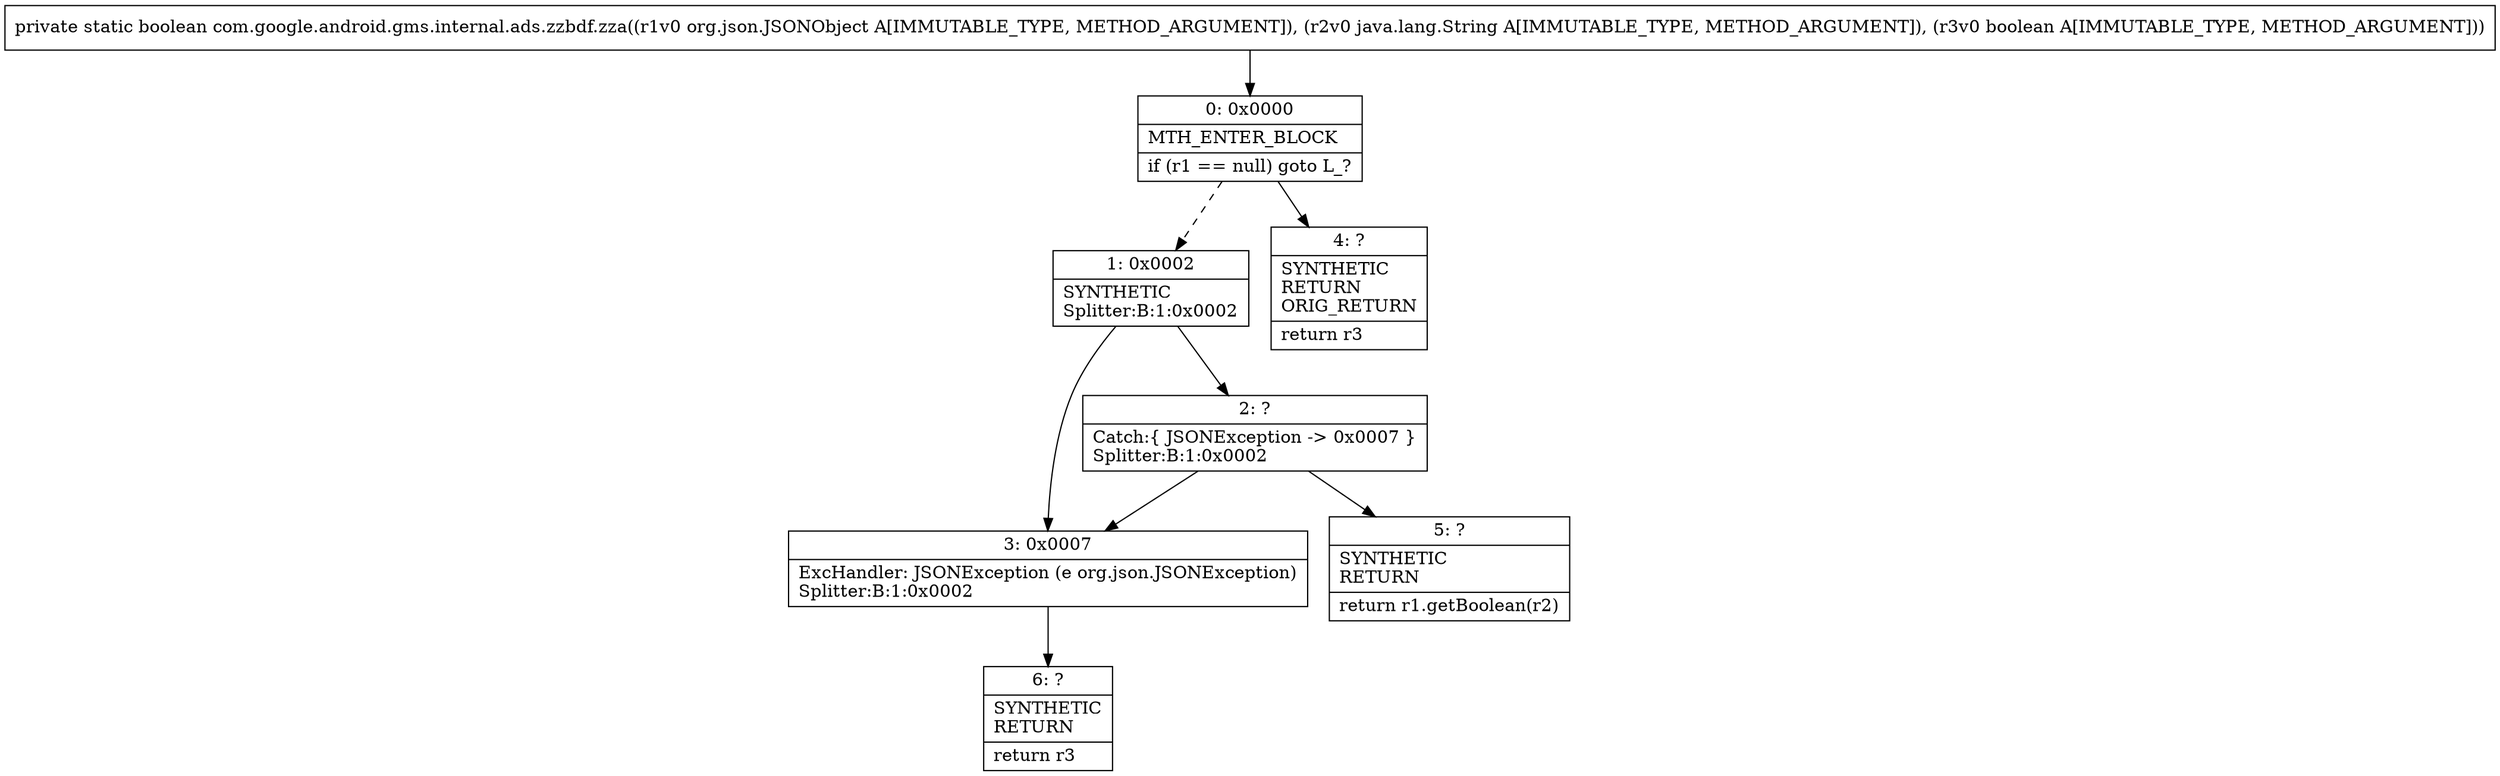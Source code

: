 digraph "CFG forcom.google.android.gms.internal.ads.zzbdf.zza(Lorg\/json\/JSONObject;Ljava\/lang\/String;Z)Z" {
Node_0 [shape=record,label="{0\:\ 0x0000|MTH_ENTER_BLOCK\l|if (r1 == null) goto L_?\l}"];
Node_1 [shape=record,label="{1\:\ 0x0002|SYNTHETIC\lSplitter:B:1:0x0002\l}"];
Node_2 [shape=record,label="{2\:\ ?|Catch:\{ JSONException \-\> 0x0007 \}\lSplitter:B:1:0x0002\l}"];
Node_3 [shape=record,label="{3\:\ 0x0007|ExcHandler: JSONException (e org.json.JSONException)\lSplitter:B:1:0x0002\l}"];
Node_4 [shape=record,label="{4\:\ ?|SYNTHETIC\lRETURN\lORIG_RETURN\l|return r3\l}"];
Node_5 [shape=record,label="{5\:\ ?|SYNTHETIC\lRETURN\l|return r1.getBoolean(r2)\l}"];
Node_6 [shape=record,label="{6\:\ ?|SYNTHETIC\lRETURN\l|return r3\l}"];
MethodNode[shape=record,label="{private static boolean com.google.android.gms.internal.ads.zzbdf.zza((r1v0 org.json.JSONObject A[IMMUTABLE_TYPE, METHOD_ARGUMENT]), (r2v0 java.lang.String A[IMMUTABLE_TYPE, METHOD_ARGUMENT]), (r3v0 boolean A[IMMUTABLE_TYPE, METHOD_ARGUMENT])) }"];
MethodNode -> Node_0;
Node_0 -> Node_1[style=dashed];
Node_0 -> Node_4;
Node_1 -> Node_2;
Node_1 -> Node_3;
Node_2 -> Node_3;
Node_2 -> Node_5;
Node_3 -> Node_6;
}

